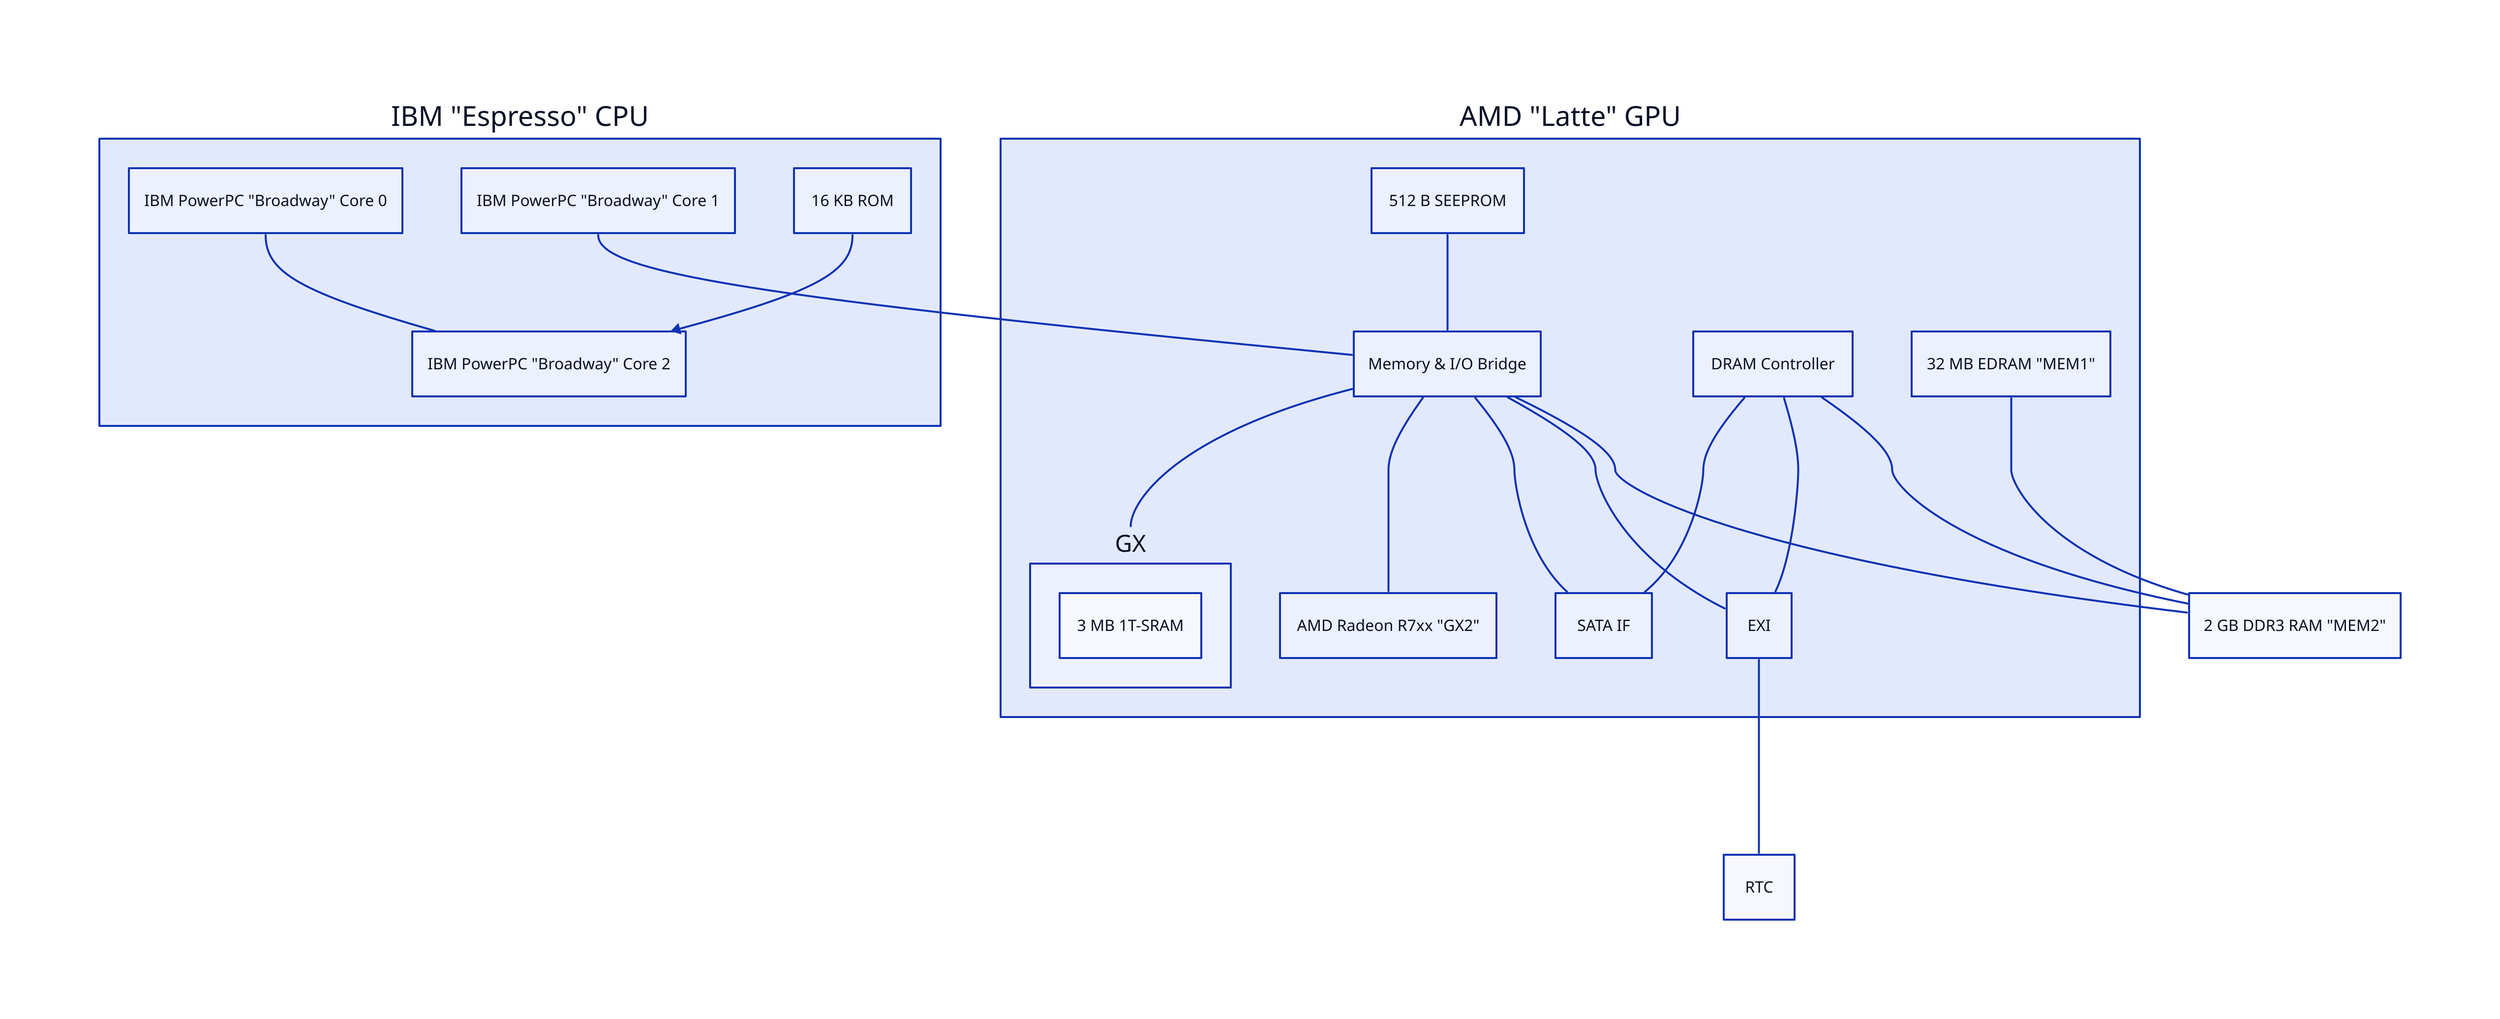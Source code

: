 ibm: IBM "Espresso" CPU {
	core0: IBM PowerPC "Broadway" Core 0
	core1: IBM PowerPC "Broadway" Core 1
	core2: IBM PowerPC "Broadway" Core 2

	rom: 16 KB ROM

	core0 -- core2

	rom -> core2
}

amd: AMD "Latte" GPU {
	mem: Memory & I/O Bridge
	dram: DRAM Controller
	edram: 32 MB EDRAM "MEM1"
	rom: 512 B SEEPROM
	sata: SATA IF
	exi: EXI

	gx: GX {
		3 MB 1T-SRAM
	}

	radeon: AMD Radeon R7xx "GX2"

	mem -- gx
	mem -- radeon

	rom -- mem

	mem -- sata
	mem -- exi

	dram -- sata
	dram -- exi
}

ddr3: 2 GB DDR3 RAM "MEM2"

amd.mem -- ddr3
amd.dram -- ddr3
amd.edram -- ddr3

ibm.core1 -- amd.mem

amd.exi -- RTC
